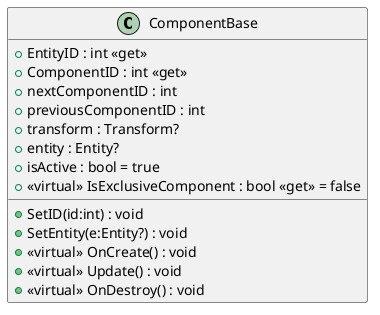 @startuml
class ComponentBase {
    + EntityID : int <<get>>
    + ComponentID : int <<get>>
    + nextComponentID : int
    + previousComponentID : int
    + transform : Transform?
    + entity : Entity?
    + SetID(id:int) : void
    + isActive : bool = true
    + <<virtual>> IsExclusiveComponent : bool <<get>> = false
    + SetEntity(e:Entity?) : void
    + <<virtual>> OnCreate() : void
    + <<virtual>> Update() : void
    + <<virtual>> OnDestroy() : void
}
@enduml
